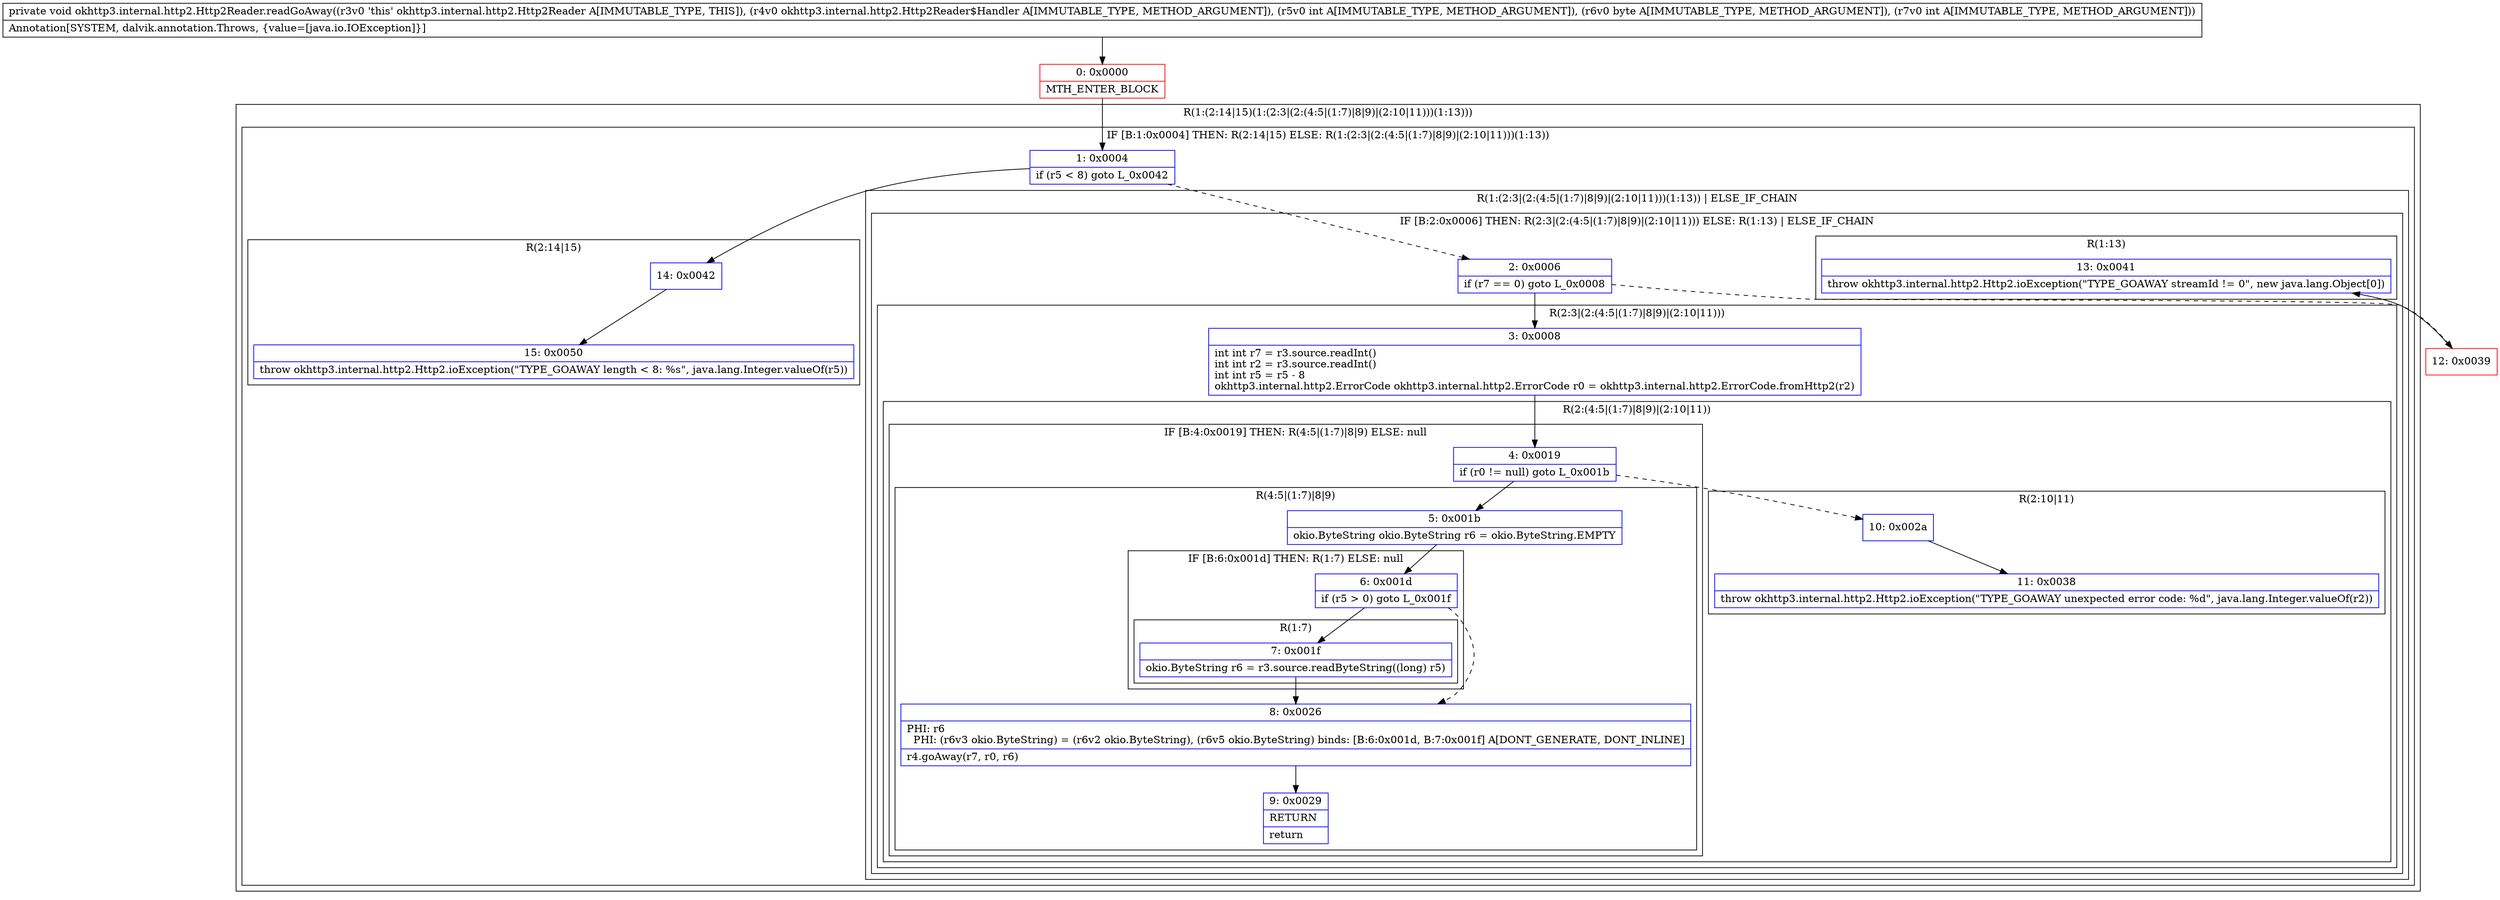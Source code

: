 digraph "CFG forokhttp3.internal.http2.Http2Reader.readGoAway(Lokhttp3\/internal\/http2\/Http2Reader$Handler;IBI)V" {
subgraph cluster_Region_640025818 {
label = "R(1:(2:14|15)(1:(2:3|(2:(4:5|(1:7)|8|9)|(2:10|11)))(1:13)))";
node [shape=record,color=blue];
subgraph cluster_IfRegion_1150019421 {
label = "IF [B:1:0x0004] THEN: R(2:14|15) ELSE: R(1:(2:3|(2:(4:5|(1:7)|8|9)|(2:10|11)))(1:13))";
node [shape=record,color=blue];
Node_1 [shape=record,label="{1\:\ 0x0004|if (r5 \< 8) goto L_0x0042\l}"];
subgraph cluster_Region_692027228 {
label = "R(2:14|15)";
node [shape=record,color=blue];
Node_14 [shape=record,label="{14\:\ 0x0042}"];
Node_15 [shape=record,label="{15\:\ 0x0050|throw okhttp3.internal.http2.Http2.ioException(\"TYPE_GOAWAY length \< 8: %s\", java.lang.Integer.valueOf(r5))\l}"];
}
subgraph cluster_Region_284296341 {
label = "R(1:(2:3|(2:(4:5|(1:7)|8|9)|(2:10|11)))(1:13)) | ELSE_IF_CHAIN\l";
node [shape=record,color=blue];
subgraph cluster_IfRegion_107270789 {
label = "IF [B:2:0x0006] THEN: R(2:3|(2:(4:5|(1:7)|8|9)|(2:10|11))) ELSE: R(1:13) | ELSE_IF_CHAIN\l";
node [shape=record,color=blue];
Node_2 [shape=record,label="{2\:\ 0x0006|if (r7 == 0) goto L_0x0008\l}"];
subgraph cluster_Region_1509280431 {
label = "R(2:3|(2:(4:5|(1:7)|8|9)|(2:10|11)))";
node [shape=record,color=blue];
Node_3 [shape=record,label="{3\:\ 0x0008|int int r7 = r3.source.readInt()\lint int r2 = r3.source.readInt()\lint int r5 = r5 \- 8\lokhttp3.internal.http2.ErrorCode okhttp3.internal.http2.ErrorCode r0 = okhttp3.internal.http2.ErrorCode.fromHttp2(r2)\l}"];
subgraph cluster_Region_491682843 {
label = "R(2:(4:5|(1:7)|8|9)|(2:10|11))";
node [shape=record,color=blue];
subgraph cluster_IfRegion_1316376428 {
label = "IF [B:4:0x0019] THEN: R(4:5|(1:7)|8|9) ELSE: null";
node [shape=record,color=blue];
Node_4 [shape=record,label="{4\:\ 0x0019|if (r0 != null) goto L_0x001b\l}"];
subgraph cluster_Region_779019924 {
label = "R(4:5|(1:7)|8|9)";
node [shape=record,color=blue];
Node_5 [shape=record,label="{5\:\ 0x001b|okio.ByteString okio.ByteString r6 = okio.ByteString.EMPTY\l}"];
subgraph cluster_IfRegion_1621249881 {
label = "IF [B:6:0x001d] THEN: R(1:7) ELSE: null";
node [shape=record,color=blue];
Node_6 [shape=record,label="{6\:\ 0x001d|if (r5 \> 0) goto L_0x001f\l}"];
subgraph cluster_Region_393560400 {
label = "R(1:7)";
node [shape=record,color=blue];
Node_7 [shape=record,label="{7\:\ 0x001f|okio.ByteString r6 = r3.source.readByteString((long) r5)\l}"];
}
}
Node_8 [shape=record,label="{8\:\ 0x0026|PHI: r6 \l  PHI: (r6v3 okio.ByteString) = (r6v2 okio.ByteString), (r6v5 okio.ByteString) binds: [B:6:0x001d, B:7:0x001f] A[DONT_GENERATE, DONT_INLINE]\l|r4.goAway(r7, r0, r6)\l}"];
Node_9 [shape=record,label="{9\:\ 0x0029|RETURN\l|return\l}"];
}
}
subgraph cluster_Region_1708413463 {
label = "R(2:10|11)";
node [shape=record,color=blue];
Node_10 [shape=record,label="{10\:\ 0x002a}"];
Node_11 [shape=record,label="{11\:\ 0x0038|throw okhttp3.internal.http2.Http2.ioException(\"TYPE_GOAWAY unexpected error code: %d\", java.lang.Integer.valueOf(r2))\l}"];
}
}
}
subgraph cluster_Region_1339630961 {
label = "R(1:13)";
node [shape=record,color=blue];
Node_13 [shape=record,label="{13\:\ 0x0041|throw okhttp3.internal.http2.Http2.ioException(\"TYPE_GOAWAY streamId != 0\", new java.lang.Object[0])\l}"];
}
}
}
}
}
Node_0 [shape=record,color=red,label="{0\:\ 0x0000|MTH_ENTER_BLOCK\l}"];
Node_12 [shape=record,color=red,label="{12\:\ 0x0039}"];
MethodNode[shape=record,label="{private void okhttp3.internal.http2.Http2Reader.readGoAway((r3v0 'this' okhttp3.internal.http2.Http2Reader A[IMMUTABLE_TYPE, THIS]), (r4v0 okhttp3.internal.http2.Http2Reader$Handler A[IMMUTABLE_TYPE, METHOD_ARGUMENT]), (r5v0 int A[IMMUTABLE_TYPE, METHOD_ARGUMENT]), (r6v0 byte A[IMMUTABLE_TYPE, METHOD_ARGUMENT]), (r7v0 int A[IMMUTABLE_TYPE, METHOD_ARGUMENT]))  | Annotation[SYSTEM, dalvik.annotation.Throws, \{value=[java.io.IOException]\}]\l}"];
MethodNode -> Node_0;
Node_1 -> Node_2[style=dashed];
Node_1 -> Node_14;
Node_14 -> Node_15;
Node_2 -> Node_3;
Node_2 -> Node_12[style=dashed];
Node_3 -> Node_4;
Node_4 -> Node_5;
Node_4 -> Node_10[style=dashed];
Node_5 -> Node_6;
Node_6 -> Node_7;
Node_6 -> Node_8[style=dashed];
Node_7 -> Node_8;
Node_8 -> Node_9;
Node_10 -> Node_11;
Node_0 -> Node_1;
Node_12 -> Node_13;
}


